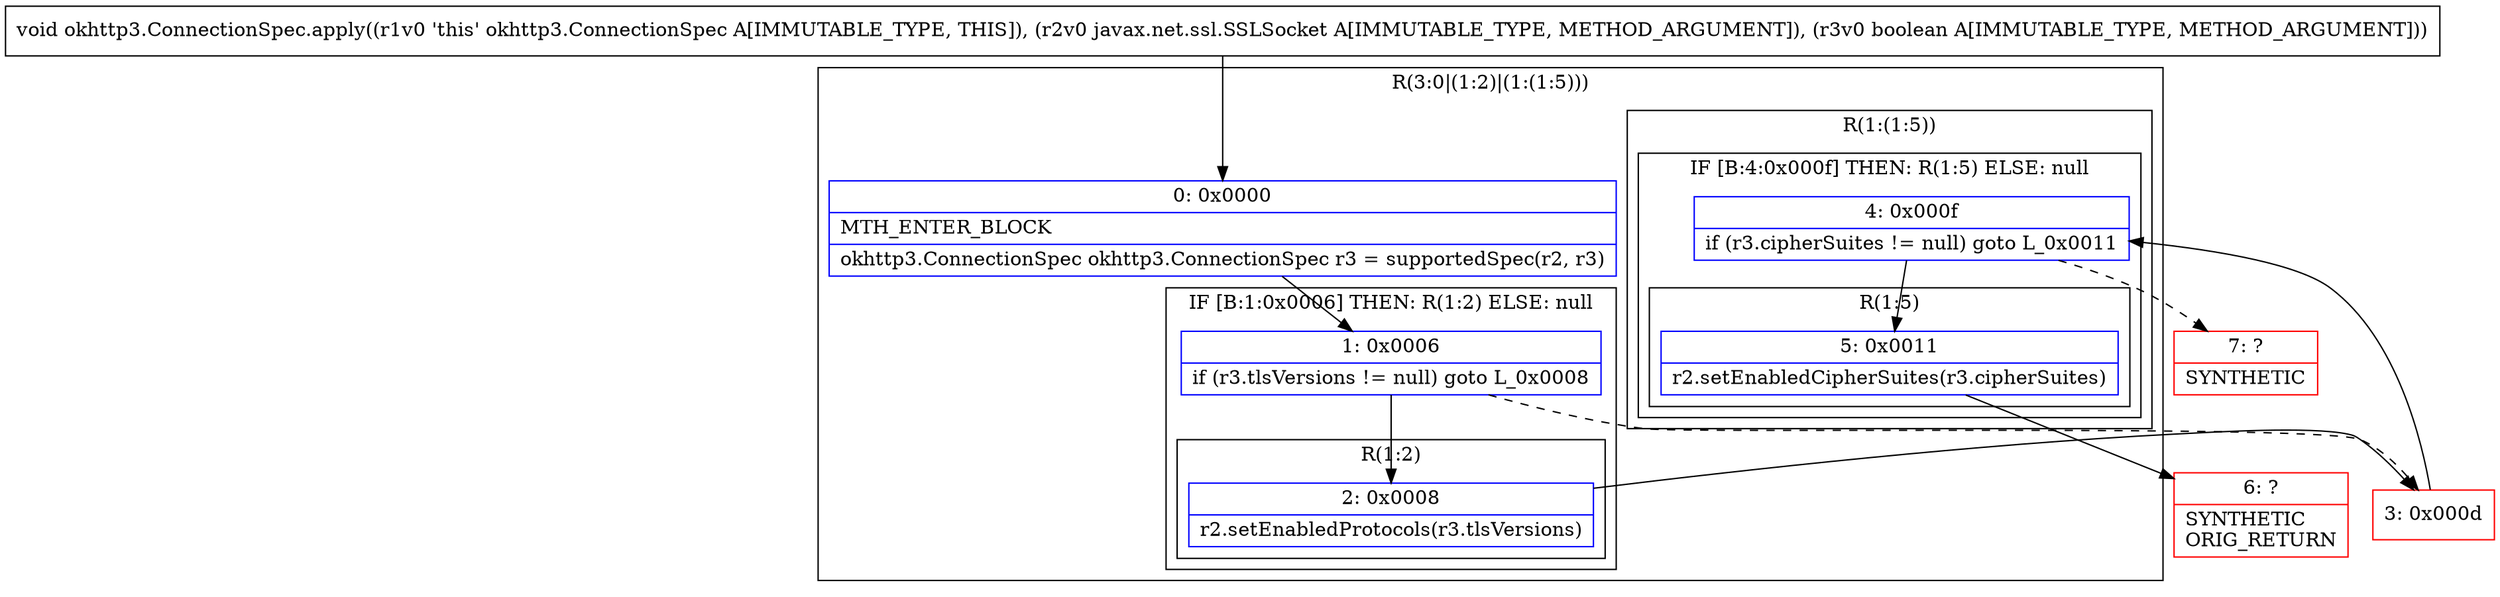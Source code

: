 digraph "CFG forokhttp3.ConnectionSpec.apply(Ljavax\/net\/ssl\/SSLSocket;Z)V" {
subgraph cluster_Region_1084707395 {
label = "R(3:0|(1:2)|(1:(1:5)))";
node [shape=record,color=blue];
Node_0 [shape=record,label="{0\:\ 0x0000|MTH_ENTER_BLOCK\l|okhttp3.ConnectionSpec okhttp3.ConnectionSpec r3 = supportedSpec(r2, r3)\l}"];
subgraph cluster_IfRegion_159454110 {
label = "IF [B:1:0x0006] THEN: R(1:2) ELSE: null";
node [shape=record,color=blue];
Node_1 [shape=record,label="{1\:\ 0x0006|if (r3.tlsVersions != null) goto L_0x0008\l}"];
subgraph cluster_Region_1414720623 {
label = "R(1:2)";
node [shape=record,color=blue];
Node_2 [shape=record,label="{2\:\ 0x0008|r2.setEnabledProtocols(r3.tlsVersions)\l}"];
}
}
subgraph cluster_Region_318742282 {
label = "R(1:(1:5))";
node [shape=record,color=blue];
subgraph cluster_IfRegion_1824414572 {
label = "IF [B:4:0x000f] THEN: R(1:5) ELSE: null";
node [shape=record,color=blue];
Node_4 [shape=record,label="{4\:\ 0x000f|if (r3.cipherSuites != null) goto L_0x0011\l}"];
subgraph cluster_Region_384903666 {
label = "R(1:5)";
node [shape=record,color=blue];
Node_5 [shape=record,label="{5\:\ 0x0011|r2.setEnabledCipherSuites(r3.cipherSuites)\l}"];
}
}
}
}
Node_3 [shape=record,color=red,label="{3\:\ 0x000d}"];
Node_6 [shape=record,color=red,label="{6\:\ ?|SYNTHETIC\lORIG_RETURN\l}"];
Node_7 [shape=record,color=red,label="{7\:\ ?|SYNTHETIC\l}"];
MethodNode[shape=record,label="{void okhttp3.ConnectionSpec.apply((r1v0 'this' okhttp3.ConnectionSpec A[IMMUTABLE_TYPE, THIS]), (r2v0 javax.net.ssl.SSLSocket A[IMMUTABLE_TYPE, METHOD_ARGUMENT]), (r3v0 boolean A[IMMUTABLE_TYPE, METHOD_ARGUMENT])) }"];
MethodNode -> Node_0;
Node_0 -> Node_1;
Node_1 -> Node_2;
Node_1 -> Node_3[style=dashed];
Node_2 -> Node_3;
Node_4 -> Node_5;
Node_4 -> Node_7[style=dashed];
Node_5 -> Node_6;
Node_3 -> Node_4;
}

